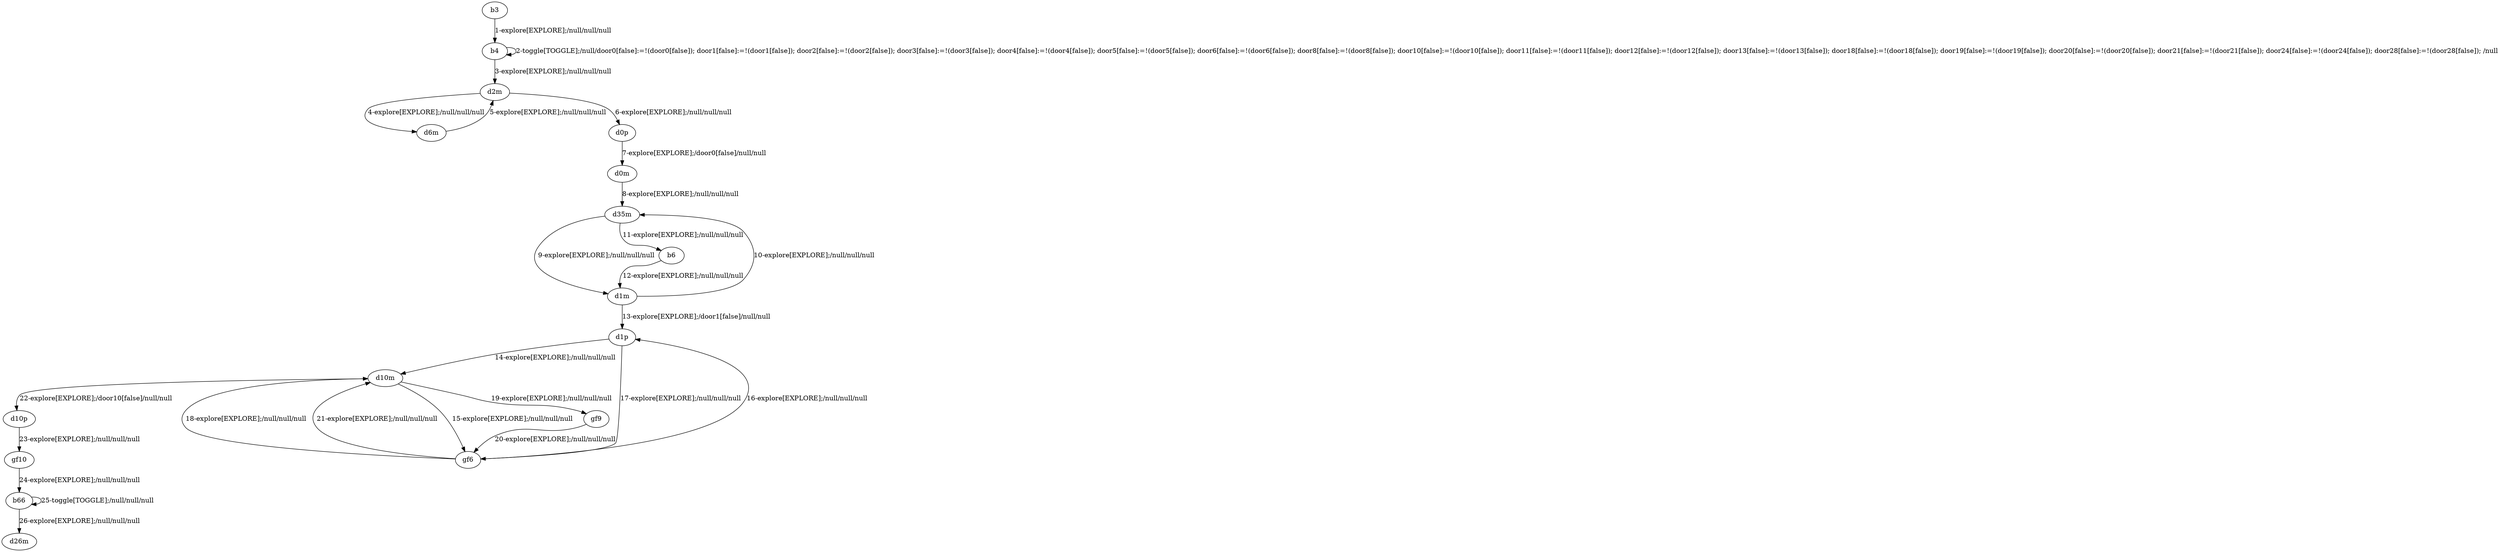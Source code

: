 # Total number of goals covered by this test: 1
# b66 --> b66

digraph g {
"b3" -> "b4" [label = "1-explore[EXPLORE];/null/null/null"];
"b4" -> "b4" [label = "2-toggle[TOGGLE];/null/door0[false]:=!(door0[false]); door1[false]:=!(door1[false]); door2[false]:=!(door2[false]); door3[false]:=!(door3[false]); door4[false]:=!(door4[false]); door5[false]:=!(door5[false]); door6[false]:=!(door6[false]); door8[false]:=!(door8[false]); door10[false]:=!(door10[false]); door11[false]:=!(door11[false]); door12[false]:=!(door12[false]); door13[false]:=!(door13[false]); door18[false]:=!(door18[false]); door19[false]:=!(door19[false]); door20[false]:=!(door20[false]); door21[false]:=!(door21[false]); door24[false]:=!(door24[false]); door28[false]:=!(door28[false]); /null"];
"b4" -> "d2m" [label = "3-explore[EXPLORE];/null/null/null"];
"d2m" -> "d6m" [label = "4-explore[EXPLORE];/null/null/null"];
"d6m" -> "d2m" [label = "5-explore[EXPLORE];/null/null/null"];
"d2m" -> "d0p" [label = "6-explore[EXPLORE];/null/null/null"];
"d0p" -> "d0m" [label = "7-explore[EXPLORE];/door0[false]/null/null"];
"d0m" -> "d35m" [label = "8-explore[EXPLORE];/null/null/null"];
"d35m" -> "d1m" [label = "9-explore[EXPLORE];/null/null/null"];
"d1m" -> "d35m" [label = "10-explore[EXPLORE];/null/null/null"];
"d35m" -> "b6" [label = "11-explore[EXPLORE];/null/null/null"];
"b6" -> "d1m" [label = "12-explore[EXPLORE];/null/null/null"];
"d1m" -> "d1p" [label = "13-explore[EXPLORE];/door1[false]/null/null"];
"d1p" -> "d10m" [label = "14-explore[EXPLORE];/null/null/null"];
"d10m" -> "gf6" [label = "15-explore[EXPLORE];/null/null/null"];
"gf6" -> "d1p" [label = "16-explore[EXPLORE];/null/null/null"];
"d1p" -> "gf6" [label = "17-explore[EXPLORE];/null/null/null"];
"gf6" -> "d10m" [label = "18-explore[EXPLORE];/null/null/null"];
"d10m" -> "gf9" [label = "19-explore[EXPLORE];/null/null/null"];
"gf9" -> "gf6" [label = "20-explore[EXPLORE];/null/null/null"];
"gf6" -> "d10m" [label = "21-explore[EXPLORE];/null/null/null"];
"d10m" -> "d10p" [label = "22-explore[EXPLORE];/door10[false]/null/null"];
"d10p" -> "gf10" [label = "23-explore[EXPLORE];/null/null/null"];
"gf10" -> "b66" [label = "24-explore[EXPLORE];/null/null/null"];
"b66" -> "b66" [label = "25-toggle[TOGGLE];/null/null/null"];
"b66" -> "d26m" [label = "26-explore[EXPLORE];/null/null/null"];
}